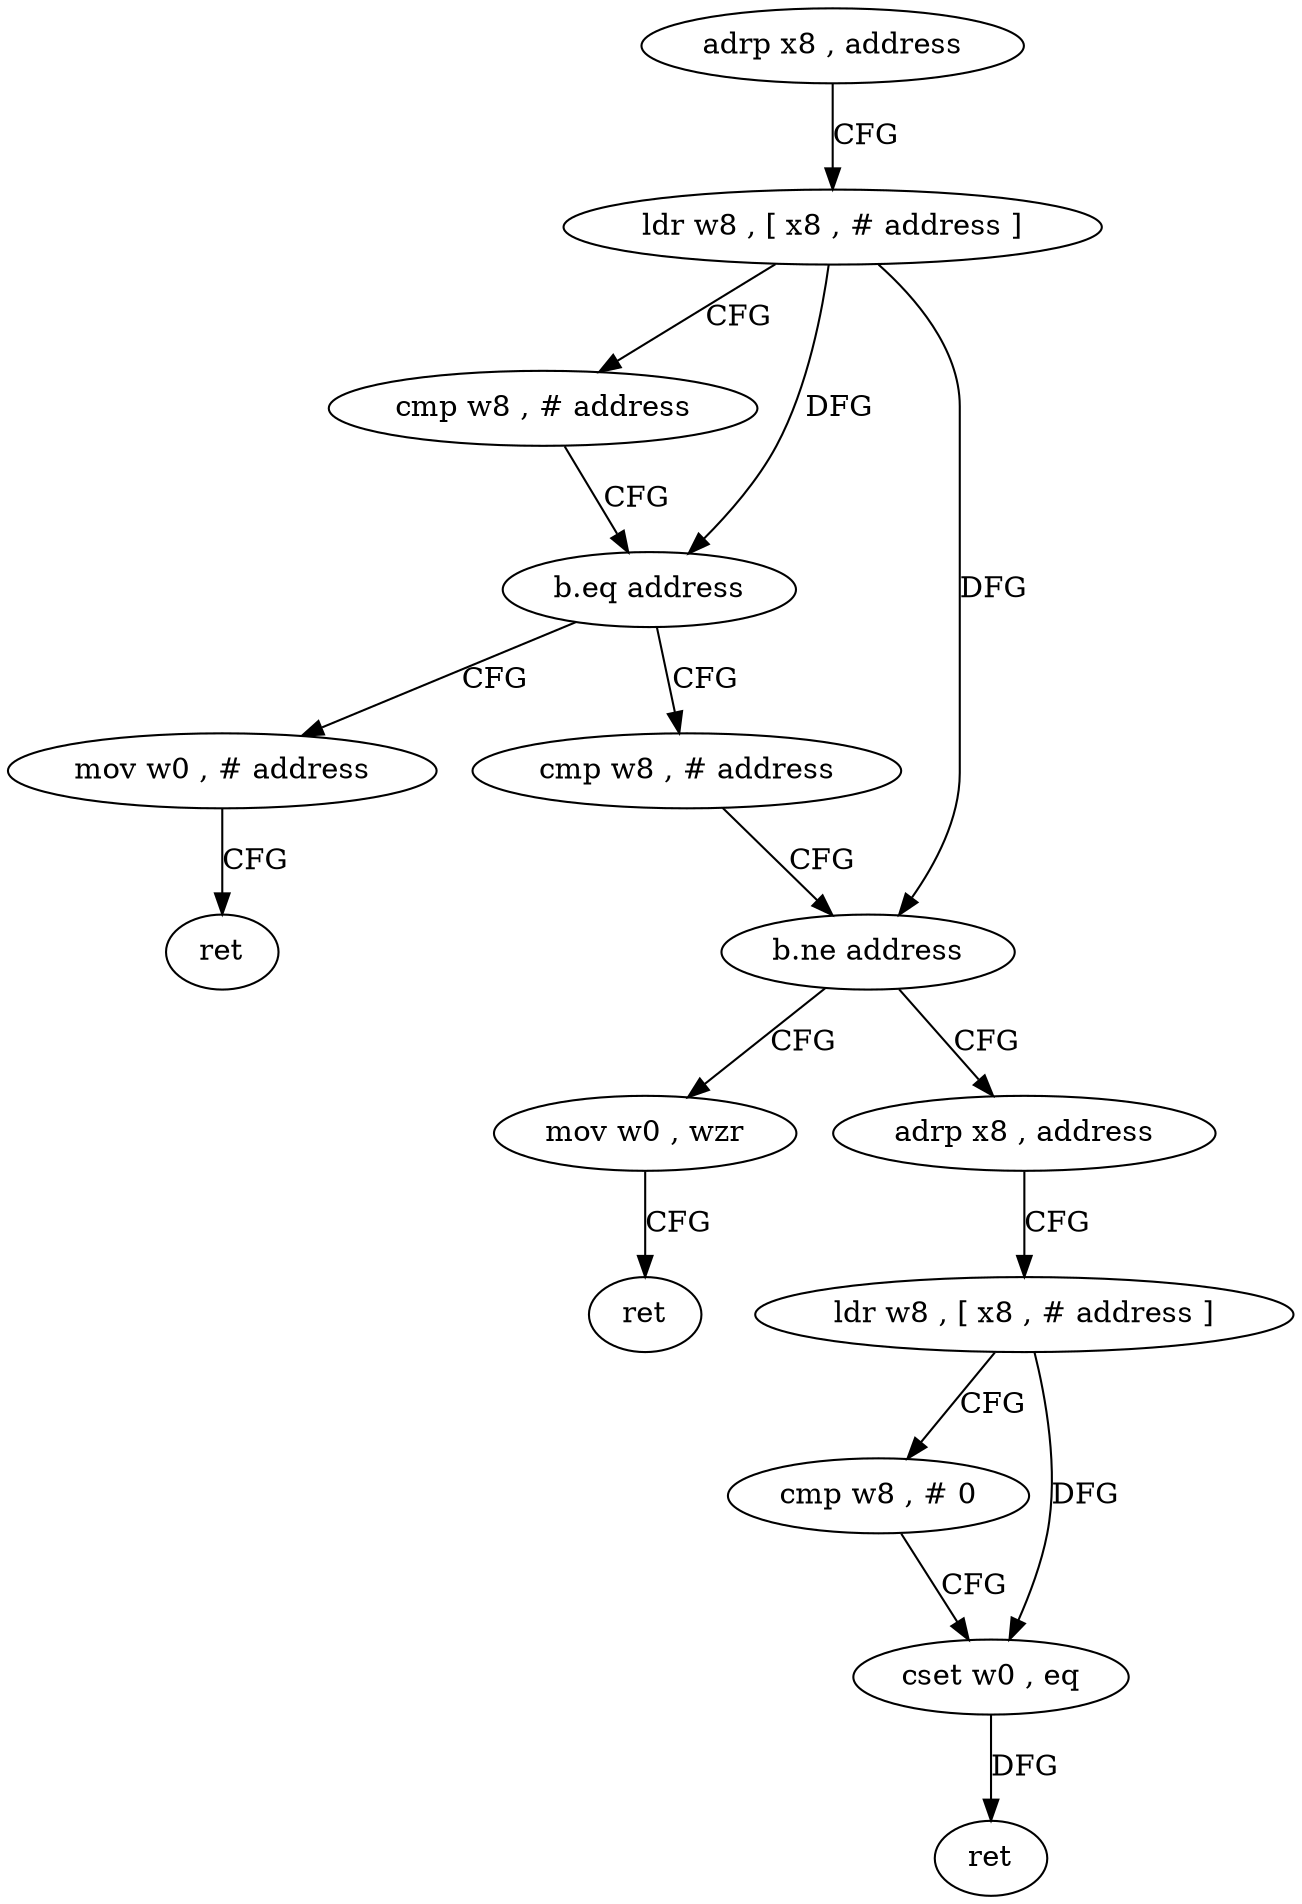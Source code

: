 digraph "func" {
"4231388" [label = "adrp x8 , address" ]
"4231392" [label = "ldr w8 , [ x8 , # address ]" ]
"4231396" [label = "cmp w8 , # address" ]
"4231400" [label = "b.eq address" ]
"4231432" [label = "mov w0 , # address" ]
"4231404" [label = "cmp w8 , # address" ]
"4231436" [label = "ret" ]
"4231408" [label = "b.ne address" ]
"4231440" [label = "mov w0 , wzr" ]
"4231412" [label = "adrp x8 , address" ]
"4231444" [label = "ret" ]
"4231416" [label = "ldr w8 , [ x8 , # address ]" ]
"4231420" [label = "cmp w8 , # 0" ]
"4231424" [label = "cset w0 , eq" ]
"4231428" [label = "ret" ]
"4231388" -> "4231392" [ label = "CFG" ]
"4231392" -> "4231396" [ label = "CFG" ]
"4231392" -> "4231400" [ label = "DFG" ]
"4231392" -> "4231408" [ label = "DFG" ]
"4231396" -> "4231400" [ label = "CFG" ]
"4231400" -> "4231432" [ label = "CFG" ]
"4231400" -> "4231404" [ label = "CFG" ]
"4231432" -> "4231436" [ label = "CFG" ]
"4231404" -> "4231408" [ label = "CFG" ]
"4231408" -> "4231440" [ label = "CFG" ]
"4231408" -> "4231412" [ label = "CFG" ]
"4231440" -> "4231444" [ label = "CFG" ]
"4231412" -> "4231416" [ label = "CFG" ]
"4231416" -> "4231420" [ label = "CFG" ]
"4231416" -> "4231424" [ label = "DFG" ]
"4231420" -> "4231424" [ label = "CFG" ]
"4231424" -> "4231428" [ label = "DFG" ]
}
